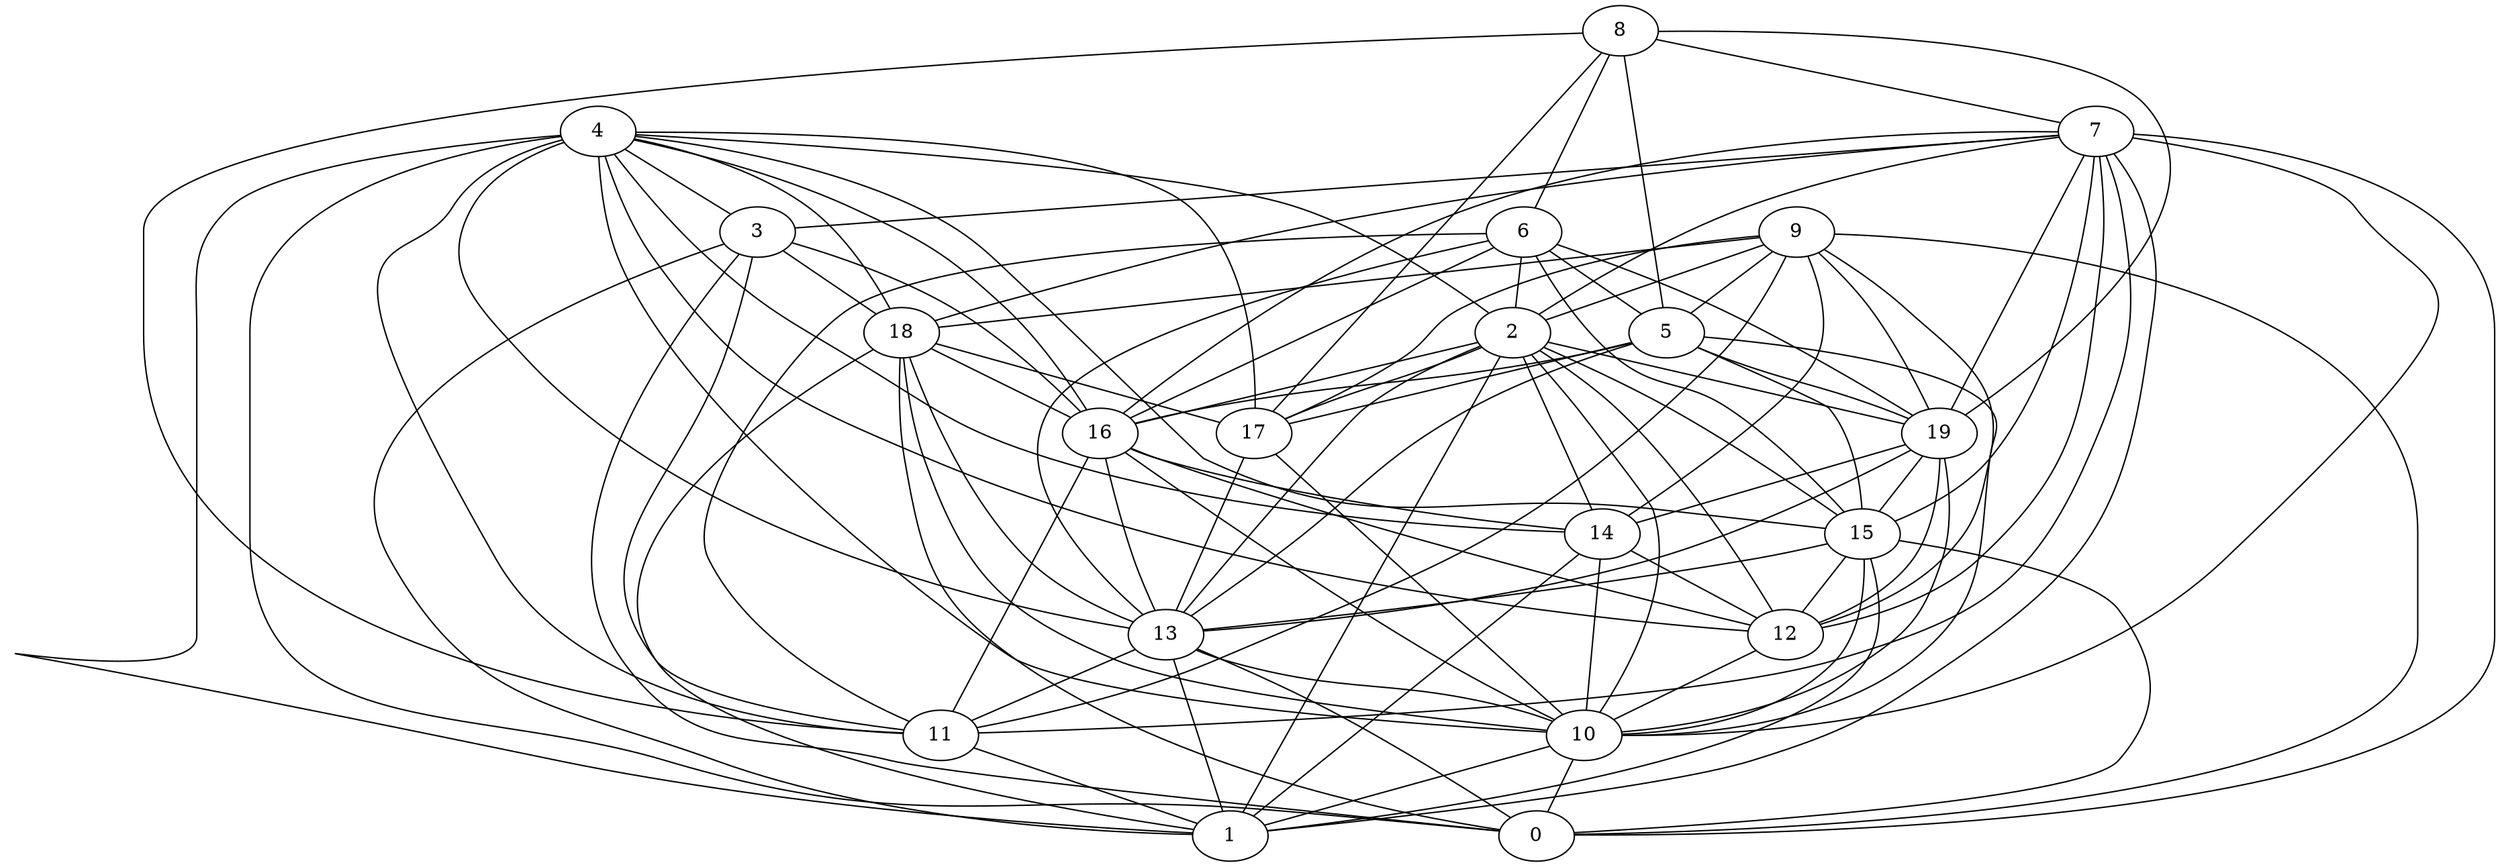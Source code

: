 digraph GG_graph {

subgraph G_graph {
edge [color = black]
"6" -> "5" [dir = none]
"6" -> "11" [dir = none]
"6" -> "15" [dir = none]
"6" -> "16" [dir = none]
"6" -> "19" [dir = none]
"8" -> "11" [dir = none]
"8" -> "17" [dir = none]
"3" -> "18" [dir = none]
"3" -> "16" [dir = none]
"16" -> "13" [dir = none]
"7" -> "15" [dir = none]
"7" -> "18" [dir = none]
"7" -> "3" [dir = none]
"12" -> "10" [dir = none]
"14" -> "1" [dir = none]
"14" -> "12" [dir = none]
"5" -> "15" [dir = none]
"9" -> "0" [dir = none]
"9" -> "19" [dir = none]
"9" -> "2" [dir = none]
"9" -> "17" [dir = none]
"10" -> "1" [dir = none]
"2" -> "1" [dir = none]
"2" -> "12" [dir = none]
"2" -> "15" [dir = none]
"2" -> "17" [dir = none]
"2" -> "14" [dir = none]
"15" -> "13" [dir = none]
"15" -> "1" [dir = none]
"13" -> "11" [dir = none]
"13" -> "0" [dir = none]
"13" -> "10" [dir = none]
"18" -> "16" [dir = none]
"4" -> "14" [dir = none]
"4" -> "13" [dir = none]
"4" -> "2" [dir = none]
"4" -> "0" [dir = none]
"4" -> "18" [dir = none]
"4" -> "12" [dir = none]
"3" -> "11" [dir = none]
"5" -> "13" [dir = none]
"4" -> "1" [dir = none]
"5" -> "17" [dir = none]
"10" -> "0" [dir = none]
"16" -> "10" [dir = none]
"9" -> "12" [dir = none]
"6" -> "13" [dir = none]
"2" -> "10" [dir = none]
"18" -> "10" [dir = none]
"19" -> "13" [dir = none]
"19" -> "12" [dir = none]
"4" -> "3" [dir = none]
"8" -> "19" [dir = none]
"17" -> "10" [dir = none]
"5" -> "16" [dir = none]
"18" -> "13" [dir = none]
"9" -> "18" [dir = none]
"4" -> "17" [dir = none]
"13" -> "1" [dir = none]
"7" -> "0" [dir = none]
"3" -> "1" [dir = none]
"16" -> "11" [dir = none]
"4" -> "10" [dir = none]
"16" -> "12" [dir = none]
"15" -> "12" [dir = none]
"5" -> "10" [dir = none]
"15" -> "0" [dir = none]
"7" -> "2" [dir = none]
"9" -> "5" [dir = none]
"15" -> "10" [dir = none]
"8" -> "5" [dir = none]
"18" -> "17" [dir = none]
"2" -> "16" [dir = none]
"7" -> "16" [dir = none]
"16" -> "14" [dir = none]
"2" -> "19" [dir = none]
"14" -> "10" [dir = none]
"9" -> "14" [dir = none]
"7" -> "12" [dir = none]
"7" -> "1" [dir = none]
"19" -> "10" [dir = none]
"19" -> "14" [dir = none]
"5" -> "19" [dir = none]
"8" -> "7" [dir = none]
"4" -> "15" [dir = none]
"9" -> "11" [dir = none]
"6" -> "2" [dir = none]
"19" -> "15" [dir = none]
"3" -> "0" [dir = none]
"4" -> "11" [dir = none]
"8" -> "6" [dir = none]
"18" -> "1" [dir = none]
"2" -> "13" [dir = none]
"7" -> "19" [dir = none]
"11" -> "1" [dir = none]
"18" -> "0" [dir = none]
"7" -> "10" [dir = none]
"7" -> "11" [dir = none]
"4" -> "16" [dir = none]
"17" -> "13" [dir = none]
}

}
